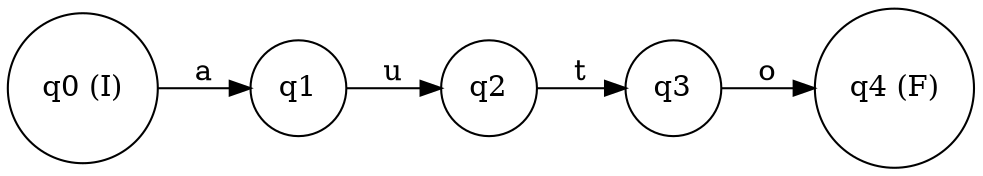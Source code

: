 digraph finite_state_machine {
rankdir=LR;
node [shape = circle];
q0 [label="q0 (I)"];
q1 [label="q1"];
q2 [label="q2"];
q3 [label="q3"];
q4 [label="q4 (F)"];
q0 -> q1 [label="a"];
q1 -> q2 [label="u"];
q2 -> q3 [label="t"];
q3 -> q4 [label="o"];
}